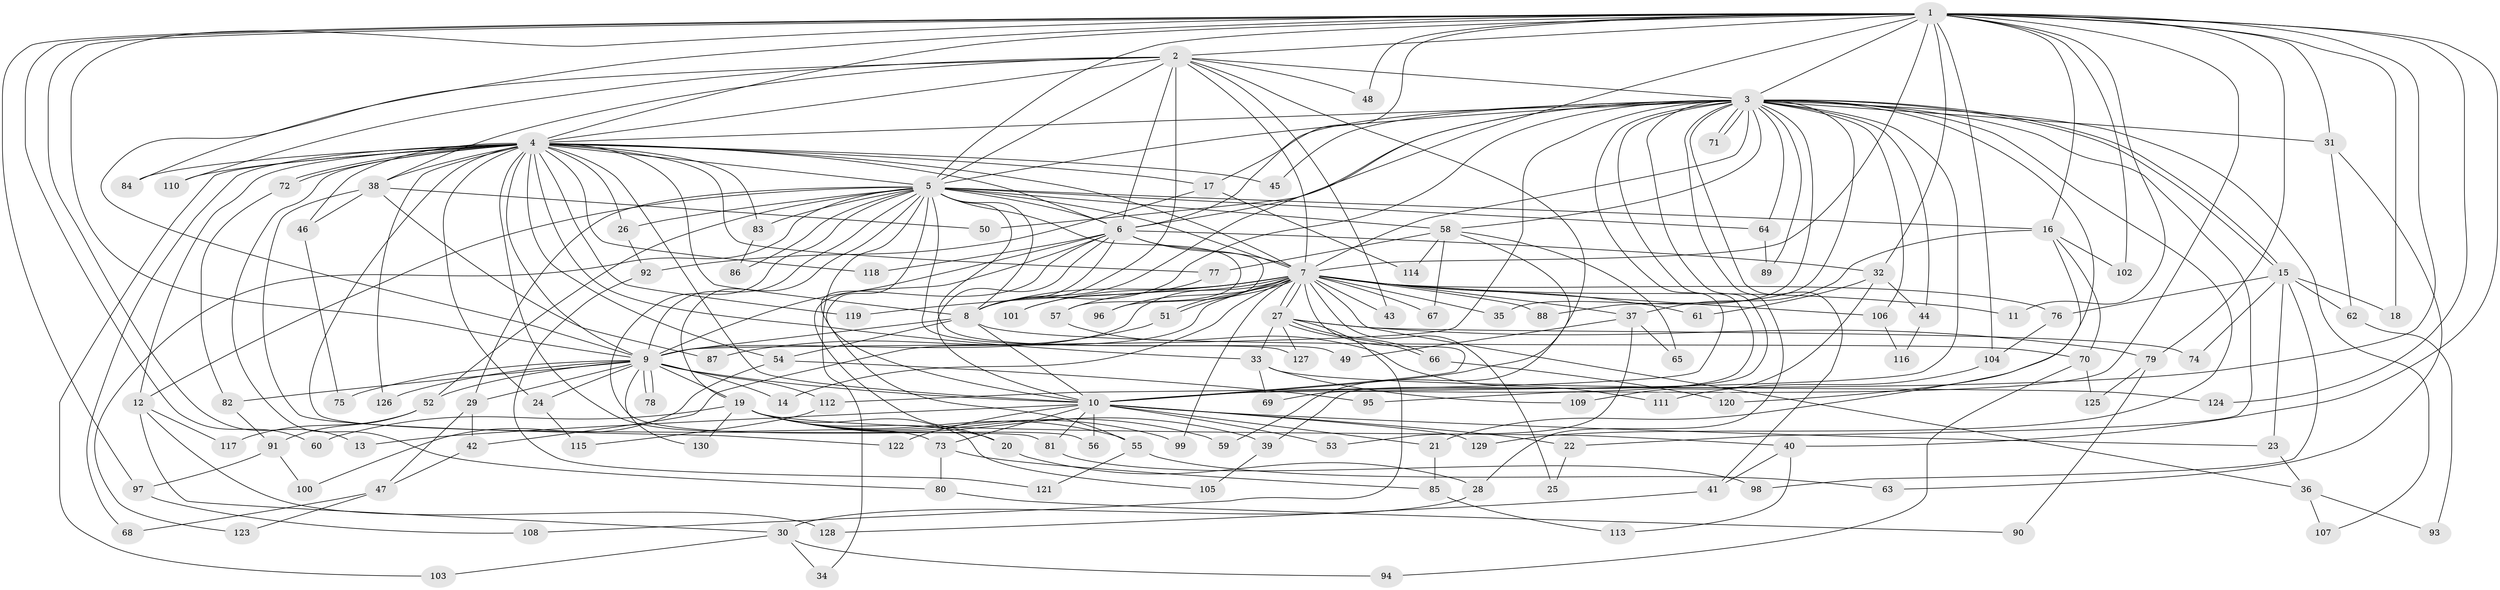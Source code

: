 // Generated by graph-tools (version 1.1) at 2025/14/03/09/25 04:14:17]
// undirected, 130 vertices, 285 edges
graph export_dot {
graph [start="1"]
  node [color=gray90,style=filled];
  1;
  2;
  3;
  4;
  5;
  6;
  7;
  8;
  9;
  10;
  11;
  12;
  13;
  14;
  15;
  16;
  17;
  18;
  19;
  20;
  21;
  22;
  23;
  24;
  25;
  26;
  27;
  28;
  29;
  30;
  31;
  32;
  33;
  34;
  35;
  36;
  37;
  38;
  39;
  40;
  41;
  42;
  43;
  44;
  45;
  46;
  47;
  48;
  49;
  50;
  51;
  52;
  53;
  54;
  55;
  56;
  57;
  58;
  59;
  60;
  61;
  62;
  63;
  64;
  65;
  66;
  67;
  68;
  69;
  70;
  71;
  72;
  73;
  74;
  75;
  76;
  77;
  78;
  79;
  80;
  81;
  82;
  83;
  84;
  85;
  86;
  87;
  88;
  89;
  90;
  91;
  92;
  93;
  94;
  95;
  96;
  97;
  98;
  99;
  100;
  101;
  102;
  103;
  104;
  105;
  106;
  107;
  108;
  109;
  110;
  111;
  112;
  113;
  114;
  115;
  116;
  117;
  118;
  119;
  120;
  121;
  122;
  123;
  124;
  125;
  126;
  127;
  128;
  129;
  130;
  1 -- 2;
  1 -- 3;
  1 -- 4;
  1 -- 5;
  1 -- 6;
  1 -- 7;
  1 -- 8;
  1 -- 9;
  1 -- 10;
  1 -- 11;
  1 -- 13;
  1 -- 16;
  1 -- 18;
  1 -- 31;
  1 -- 32;
  1 -- 40;
  1 -- 48;
  1 -- 60;
  1 -- 79;
  1 -- 84;
  1 -- 95;
  1 -- 97;
  1 -- 102;
  1 -- 104;
  1 -- 124;
  2 -- 3;
  2 -- 4;
  2 -- 5;
  2 -- 6;
  2 -- 7;
  2 -- 8;
  2 -- 9;
  2 -- 10;
  2 -- 38;
  2 -- 43;
  2 -- 48;
  2 -- 110;
  3 -- 4;
  3 -- 5;
  3 -- 6;
  3 -- 7;
  3 -- 8;
  3 -- 9;
  3 -- 10;
  3 -- 15;
  3 -- 15;
  3 -- 17;
  3 -- 22;
  3 -- 28;
  3 -- 31;
  3 -- 35;
  3 -- 39;
  3 -- 41;
  3 -- 44;
  3 -- 45;
  3 -- 50;
  3 -- 58;
  3 -- 64;
  3 -- 69;
  3 -- 71;
  3 -- 71;
  3 -- 88;
  3 -- 89;
  3 -- 106;
  3 -- 107;
  3 -- 112;
  3 -- 120;
  3 -- 129;
  4 -- 5;
  4 -- 6;
  4 -- 7;
  4 -- 8;
  4 -- 9;
  4 -- 10;
  4 -- 12;
  4 -- 17;
  4 -- 24;
  4 -- 26;
  4 -- 33;
  4 -- 38;
  4 -- 45;
  4 -- 46;
  4 -- 54;
  4 -- 68;
  4 -- 72;
  4 -- 72;
  4 -- 73;
  4 -- 77;
  4 -- 80;
  4 -- 81;
  4 -- 83;
  4 -- 84;
  4 -- 103;
  4 -- 110;
  4 -- 118;
  4 -- 119;
  4 -- 126;
  5 -- 6;
  5 -- 7;
  5 -- 8;
  5 -- 9;
  5 -- 10;
  5 -- 12;
  5 -- 16;
  5 -- 19;
  5 -- 26;
  5 -- 29;
  5 -- 34;
  5 -- 49;
  5 -- 52;
  5 -- 56;
  5 -- 57;
  5 -- 58;
  5 -- 64;
  5 -- 83;
  5 -- 86;
  5 -- 123;
  5 -- 127;
  6 -- 7;
  6 -- 8;
  6 -- 9;
  6 -- 10;
  6 -- 20;
  6 -- 32;
  6 -- 55;
  6 -- 96;
  6 -- 118;
  7 -- 8;
  7 -- 9;
  7 -- 10;
  7 -- 11;
  7 -- 14;
  7 -- 25;
  7 -- 27;
  7 -- 27;
  7 -- 35;
  7 -- 36;
  7 -- 37;
  7 -- 42;
  7 -- 43;
  7 -- 51;
  7 -- 51;
  7 -- 57;
  7 -- 61;
  7 -- 67;
  7 -- 76;
  7 -- 88;
  7 -- 96;
  7 -- 99;
  7 -- 101;
  7 -- 106;
  7 -- 119;
  8 -- 9;
  8 -- 10;
  8 -- 54;
  8 -- 70;
  9 -- 10;
  9 -- 14;
  9 -- 19;
  9 -- 24;
  9 -- 29;
  9 -- 52;
  9 -- 75;
  9 -- 78;
  9 -- 78;
  9 -- 82;
  9 -- 112;
  9 -- 126;
  9 -- 130;
  10 -- 13;
  10 -- 21;
  10 -- 22;
  10 -- 23;
  10 -- 53;
  10 -- 56;
  10 -- 73;
  10 -- 81;
  10 -- 122;
  10 -- 129;
  12 -- 30;
  12 -- 117;
  12 -- 128;
  15 -- 18;
  15 -- 23;
  15 -- 62;
  15 -- 74;
  15 -- 76;
  15 -- 98;
  16 -- 21;
  16 -- 37;
  16 -- 70;
  16 -- 102;
  17 -- 92;
  17 -- 114;
  19 -- 20;
  19 -- 39;
  19 -- 40;
  19 -- 55;
  19 -- 59;
  19 -- 60;
  19 -- 99;
  19 -- 105;
  19 -- 130;
  20 -- 28;
  21 -- 85;
  22 -- 25;
  23 -- 36;
  24 -- 115;
  26 -- 92;
  27 -- 33;
  27 -- 66;
  27 -- 66;
  27 -- 74;
  27 -- 79;
  27 -- 108;
  27 -- 127;
  28 -- 30;
  29 -- 42;
  29 -- 47;
  30 -- 34;
  30 -- 94;
  30 -- 103;
  31 -- 62;
  31 -- 63;
  32 -- 44;
  32 -- 61;
  32 -- 109;
  33 -- 69;
  33 -- 109;
  33 -- 124;
  36 -- 93;
  36 -- 107;
  37 -- 49;
  37 -- 53;
  37 -- 65;
  38 -- 46;
  38 -- 50;
  38 -- 87;
  38 -- 122;
  39 -- 105;
  40 -- 41;
  40 -- 113;
  41 -- 128;
  42 -- 47;
  44 -- 116;
  46 -- 75;
  47 -- 68;
  47 -- 123;
  51 -- 87;
  52 -- 91;
  52 -- 117;
  54 -- 95;
  54 -- 100;
  55 -- 63;
  55 -- 121;
  57 -- 111;
  58 -- 59;
  58 -- 65;
  58 -- 67;
  58 -- 77;
  58 -- 114;
  62 -- 93;
  64 -- 89;
  66 -- 120;
  70 -- 94;
  70 -- 125;
  72 -- 82;
  73 -- 80;
  73 -- 85;
  76 -- 104;
  77 -- 101;
  79 -- 90;
  79 -- 125;
  80 -- 90;
  81 -- 98;
  82 -- 91;
  83 -- 86;
  85 -- 113;
  91 -- 97;
  91 -- 100;
  92 -- 121;
  97 -- 108;
  104 -- 111;
  106 -- 116;
  112 -- 115;
}
